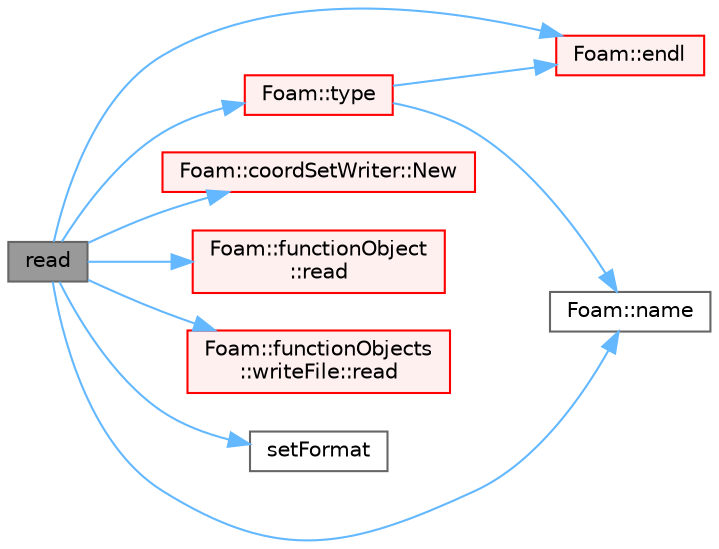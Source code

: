 digraph "read"
{
 // LATEX_PDF_SIZE
  bgcolor="transparent";
  edge [fontname=Helvetica,fontsize=10,labelfontname=Helvetica,labelfontsize=10];
  node [fontname=Helvetica,fontsize=10,shape=box,height=0.2,width=0.4];
  rankdir="LR";
  Node1 [id="Node000001",label="read",height=0.2,width=0.4,color="gray40", fillcolor="grey60", style="filled", fontcolor="black",tooltip=" "];
  Node1 -> Node2 [id="edge1_Node000001_Node000002",color="steelblue1",style="solid",tooltip=" "];
  Node2 [id="Node000002",label="Foam::endl",height=0.2,width=0.4,color="red", fillcolor="#FFF0F0", style="filled",URL="$namespaceFoam.html#a7d5eca45a323264dc5fe811500ebda47",tooltip=" "];
  Node1 -> Node6 [id="edge2_Node000001_Node000006",color="steelblue1",style="solid",tooltip=" "];
  Node6 [id="Node000006",label="Foam::name",height=0.2,width=0.4,color="grey40", fillcolor="white", style="filled",URL="$namespaceFoam.html#accde1bf3e2a4105cca868012a680afbe",tooltip=" "];
  Node1 -> Node7 [id="edge3_Node000001_Node000007",color="steelblue1",style="solid",tooltip=" "];
  Node7 [id="Node000007",label="Foam::coordSetWriter::New",height=0.2,width=0.4,color="red", fillcolor="#FFF0F0", style="filled",URL="$classFoam_1_1coordSetWriter.html#a3fa63e04dfbe04eaee42e611e87a649f",tooltip=" "];
  Node1 -> Node10 [id="edge4_Node000001_Node000010",color="steelblue1",style="solid",tooltip=" "];
  Node10 [id="Node000010",label="Foam::functionObject\l::read",height=0.2,width=0.4,color="red", fillcolor="#FFF0F0", style="filled",URL="$classFoam_1_1functionObject.html#a6ce0c64db98eb6144d363dbfc86104eb",tooltip=" "];
  Node1 -> Node13 [id="edge5_Node000001_Node000013",color="steelblue1",style="solid",tooltip=" "];
  Node13 [id="Node000013",label="Foam::functionObjects\l::writeFile::read",height=0.2,width=0.4,color="red", fillcolor="#FFF0F0", style="filled",URL="$classFoam_1_1functionObjects_1_1writeFile.html#a6ce0c64db98eb6144d363dbfc86104eb",tooltip=" "];
  Node1 -> Node17 [id="edge6_Node000001_Node000017",color="steelblue1",style="solid",tooltip=" "];
  Node17 [id="Node000017",label="setFormat",height=0.2,width=0.4,color="grey40", fillcolor="white", style="filled",URL="$applications_2utilities_2postProcessing_2lagrangian_2particleTracks_2createControls_8H.html#ab28116a2348ffacaf136ef972214915c",tooltip=" "];
  Node1 -> Node18 [id="edge7_Node000001_Node000018",color="steelblue1",style="solid",tooltip=" "];
  Node18 [id="Node000018",label="Foam::type",height=0.2,width=0.4,color="red", fillcolor="#FFF0F0", style="filled",URL="$namespaceFoam.html#a69e2e8a647a7073be8ce6437c0aff762",tooltip=" "];
  Node18 -> Node2 [id="edge8_Node000018_Node000002",color="steelblue1",style="solid",tooltip=" "];
  Node18 -> Node6 [id="edge9_Node000018_Node000006",color="steelblue1",style="solid",tooltip=" "];
}
